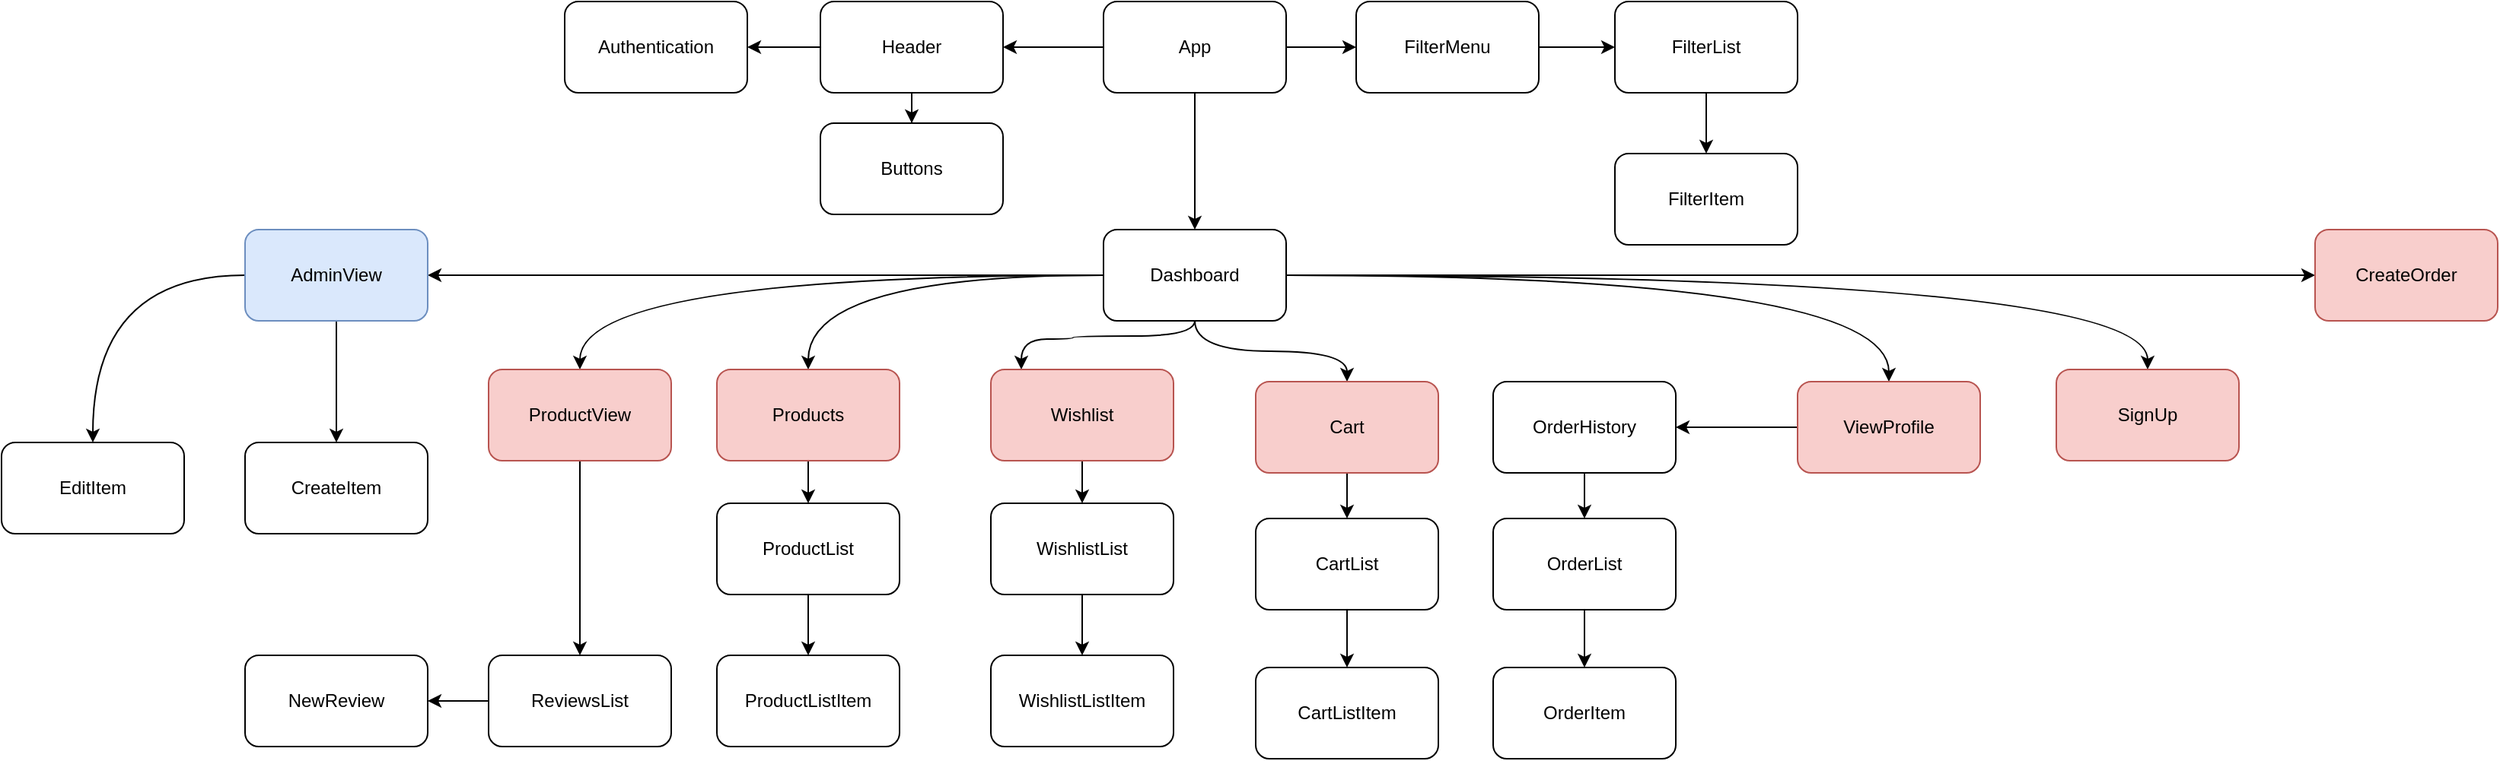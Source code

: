<mxfile version="24.0.7" type="github">
  <diagram name="Page-1" id="B4nKlDGkZMESR9lPHz7n">
    <mxGraphModel dx="2150" dy="743" grid="1" gridSize="10" guides="1" tooltips="1" connect="1" arrows="1" fold="1" page="1" pageScale="1" pageWidth="827" pageHeight="1169" math="0" shadow="0">
      <root>
        <mxCell id="0" />
        <mxCell id="1" parent="0" />
        <mxCell id="bfhCLQw2ZLlvQpr9e-nP-5" style="edgeStyle=orthogonalEdgeStyle;rounded=0;orthogonalLoop=1;jettySize=auto;html=1;curved=1;" parent="1" source="bfhCLQw2ZLlvQpr9e-nP-1" target="bfhCLQw2ZLlvQpr9e-nP-2" edge="1">
          <mxGeometry relative="1" as="geometry" />
        </mxCell>
        <mxCell id="bfhCLQw2ZLlvQpr9e-nP-6" style="edgeStyle=orthogonalEdgeStyle;rounded=0;orthogonalLoop=1;jettySize=auto;html=1;curved=1;" parent="1" source="bfhCLQw2ZLlvQpr9e-nP-1" target="bfhCLQw2ZLlvQpr9e-nP-3" edge="1">
          <mxGeometry relative="1" as="geometry" />
        </mxCell>
        <mxCell id="bfhCLQw2ZLlvQpr9e-nP-7" style="edgeStyle=orthogonalEdgeStyle;rounded=0;orthogonalLoop=1;jettySize=auto;html=1;curved=1;" parent="1" source="bfhCLQw2ZLlvQpr9e-nP-1" target="bfhCLQw2ZLlvQpr9e-nP-4" edge="1">
          <mxGeometry relative="1" as="geometry" />
        </mxCell>
        <mxCell id="bfhCLQw2ZLlvQpr9e-nP-1" value="App" style="rounded=1;whiteSpace=wrap;html=1;" parent="1" vertex="1">
          <mxGeometry x="354" y="30" width="120" height="60" as="geometry" />
        </mxCell>
        <mxCell id="bfhCLQw2ZLlvQpr9e-nP-38" value="" style="edgeStyle=orthogonalEdgeStyle;rounded=0;orthogonalLoop=1;jettySize=auto;html=1;" parent="1" source="bfhCLQw2ZLlvQpr9e-nP-2" target="bfhCLQw2ZLlvQpr9e-nP-37" edge="1">
          <mxGeometry relative="1" as="geometry" />
        </mxCell>
        <mxCell id="bfhCLQw2ZLlvQpr9e-nP-68" value="" style="edgeStyle=orthogonalEdgeStyle;rounded=0;orthogonalLoop=1;jettySize=auto;html=1;" parent="1" source="bfhCLQw2ZLlvQpr9e-nP-2" target="bfhCLQw2ZLlvQpr9e-nP-67" edge="1">
          <mxGeometry relative="1" as="geometry" />
        </mxCell>
        <mxCell id="bfhCLQw2ZLlvQpr9e-nP-2" value="Header" style="rounded=1;whiteSpace=wrap;html=1;" parent="1" vertex="1">
          <mxGeometry x="168" y="30" width="120" height="60" as="geometry" />
        </mxCell>
        <mxCell id="bfhCLQw2ZLlvQpr9e-nP-17" style="edgeStyle=orthogonalEdgeStyle;rounded=0;orthogonalLoop=1;jettySize=auto;html=1;curved=1;" parent="1" source="bfhCLQw2ZLlvQpr9e-nP-3" target="bfhCLQw2ZLlvQpr9e-nP-8" edge="1">
          <mxGeometry relative="1" as="geometry" />
        </mxCell>
        <mxCell id="bfhCLQw2ZLlvQpr9e-nP-30" style="edgeStyle=orthogonalEdgeStyle;rounded=0;orthogonalLoop=1;jettySize=auto;html=1;curved=1;" parent="1" source="bfhCLQw2ZLlvQpr9e-nP-3" target="bfhCLQw2ZLlvQpr9e-nP-9" edge="1">
          <mxGeometry relative="1" as="geometry" />
        </mxCell>
        <mxCell id="bfhCLQw2ZLlvQpr9e-nP-31" style="edgeStyle=orthogonalEdgeStyle;rounded=0;orthogonalLoop=1;jettySize=auto;html=1;curved=1;" parent="1" source="bfhCLQw2ZLlvQpr9e-nP-3" target="bfhCLQw2ZLlvQpr9e-nP-10" edge="1">
          <mxGeometry relative="1" as="geometry">
            <Array as="points">
              <mxPoint x="414" y="250" />
              <mxPoint x="334" y="250" />
              <mxPoint x="334" y="252" />
              <mxPoint x="300" y="252" />
            </Array>
          </mxGeometry>
        </mxCell>
        <mxCell id="bfhCLQw2ZLlvQpr9e-nP-32" style="edgeStyle=orthogonalEdgeStyle;rounded=0;orthogonalLoop=1;jettySize=auto;html=1;curved=1;" parent="1" source="bfhCLQw2ZLlvQpr9e-nP-3" target="bfhCLQw2ZLlvQpr9e-nP-11" edge="1">
          <mxGeometry relative="1" as="geometry" />
        </mxCell>
        <mxCell id="bfhCLQw2ZLlvQpr9e-nP-36" value="" style="edgeStyle=orthogonalEdgeStyle;rounded=0;orthogonalLoop=1;jettySize=auto;html=1;curved=1;" parent="1" source="bfhCLQw2ZLlvQpr9e-nP-3" target="bfhCLQw2ZLlvQpr9e-nP-35" edge="1">
          <mxGeometry relative="1" as="geometry" />
        </mxCell>
        <mxCell id="bfhCLQw2ZLlvQpr9e-nP-49" value="" style="edgeStyle=orthogonalEdgeStyle;rounded=0;orthogonalLoop=1;jettySize=auto;html=1;curved=1;" parent="1" source="bfhCLQw2ZLlvQpr9e-nP-3" target="bfhCLQw2ZLlvQpr9e-nP-48" edge="1">
          <mxGeometry relative="1" as="geometry" />
        </mxCell>
        <mxCell id="bfhCLQw2ZLlvQpr9e-nP-57" value="" style="edgeStyle=orthogonalEdgeStyle;rounded=0;orthogonalLoop=1;jettySize=auto;html=1;" parent="1" source="bfhCLQw2ZLlvQpr9e-nP-3" target="bfhCLQw2ZLlvQpr9e-nP-56" edge="1">
          <mxGeometry relative="1" as="geometry" />
        </mxCell>
        <mxCell id="mMun1wEnIMSAJVNBasqb-2" style="edgeStyle=orthogonalEdgeStyle;rounded=0;orthogonalLoop=1;jettySize=auto;html=1;entryX=0.5;entryY=0;entryDx=0;entryDy=0;curved=1;" edge="1" parent="1" source="bfhCLQw2ZLlvQpr9e-nP-3" target="mMun1wEnIMSAJVNBasqb-1">
          <mxGeometry relative="1" as="geometry" />
        </mxCell>
        <mxCell id="bfhCLQw2ZLlvQpr9e-nP-3" value="Dashboard" style="rounded=1;whiteSpace=wrap;html=1;" parent="1" vertex="1">
          <mxGeometry x="354" y="180" width="120" height="60" as="geometry" />
        </mxCell>
        <mxCell id="bfhCLQw2ZLlvQpr9e-nP-14" style="edgeStyle=orthogonalEdgeStyle;rounded=0;orthogonalLoop=1;jettySize=auto;html=1;" parent="1" source="bfhCLQw2ZLlvQpr9e-nP-4" target="bfhCLQw2ZLlvQpr9e-nP-13" edge="1">
          <mxGeometry relative="1" as="geometry" />
        </mxCell>
        <mxCell id="bfhCLQw2ZLlvQpr9e-nP-4" value="FilterMenu" style="rounded=1;whiteSpace=wrap;html=1;" parent="1" vertex="1">
          <mxGeometry x="520" y="30" width="120" height="60" as="geometry" />
        </mxCell>
        <mxCell id="bfhCLQw2ZLlvQpr9e-nP-43" value="" style="edgeStyle=orthogonalEdgeStyle;rounded=0;orthogonalLoop=1;jettySize=auto;html=1;" parent="1" source="bfhCLQw2ZLlvQpr9e-nP-8" target="bfhCLQw2ZLlvQpr9e-nP-42" edge="1">
          <mxGeometry relative="1" as="geometry" />
        </mxCell>
        <mxCell id="bfhCLQw2ZLlvQpr9e-nP-8" value="ViewProfile" style="rounded=1;whiteSpace=wrap;html=1;fillColor=#f8cecc;strokeColor=#b85450;" parent="1" vertex="1">
          <mxGeometry x="810" y="280" width="120" height="60" as="geometry" />
        </mxCell>
        <mxCell id="bfhCLQw2ZLlvQpr9e-nP-59" value="" style="edgeStyle=orthogonalEdgeStyle;rounded=0;orthogonalLoop=1;jettySize=auto;html=1;" parent="1" source="bfhCLQw2ZLlvQpr9e-nP-9" target="bfhCLQw2ZLlvQpr9e-nP-58" edge="1">
          <mxGeometry relative="1" as="geometry" />
        </mxCell>
        <mxCell id="bfhCLQw2ZLlvQpr9e-nP-9" value="Products" style="rounded=1;whiteSpace=wrap;html=1;fillColor=#f8cecc;strokeColor=#b85450;" parent="1" vertex="1">
          <mxGeometry x="100" y="272" width="120" height="60" as="geometry" />
        </mxCell>
        <mxCell id="bfhCLQw2ZLlvQpr9e-nP-61" value="" style="edgeStyle=orthogonalEdgeStyle;rounded=0;orthogonalLoop=1;jettySize=auto;html=1;" parent="1" source="bfhCLQw2ZLlvQpr9e-nP-10" target="bfhCLQw2ZLlvQpr9e-nP-60" edge="1">
          <mxGeometry relative="1" as="geometry" />
        </mxCell>
        <mxCell id="bfhCLQw2ZLlvQpr9e-nP-10" value="Wishlist" style="rounded=1;whiteSpace=wrap;html=1;fillColor=#f8cecc;strokeColor=#b85450;" parent="1" vertex="1">
          <mxGeometry x="280" y="272" width="120" height="60" as="geometry" />
        </mxCell>
        <mxCell id="bfhCLQw2ZLlvQpr9e-nP-63" value="" style="edgeStyle=orthogonalEdgeStyle;rounded=0;orthogonalLoop=1;jettySize=auto;html=1;" parent="1" source="bfhCLQw2ZLlvQpr9e-nP-11" target="bfhCLQw2ZLlvQpr9e-nP-62" edge="1">
          <mxGeometry relative="1" as="geometry" />
        </mxCell>
        <mxCell id="bfhCLQw2ZLlvQpr9e-nP-11" value="Cart" style="rounded=1;whiteSpace=wrap;html=1;fillColor=#f8cecc;strokeColor=#b85450;" parent="1" vertex="1">
          <mxGeometry x="454" y="280" width="120" height="60" as="geometry" />
        </mxCell>
        <mxCell id="bfhCLQw2ZLlvQpr9e-nP-21" value="" style="edgeStyle=orthogonalEdgeStyle;rounded=0;orthogonalLoop=1;jettySize=auto;html=1;" parent="1" source="bfhCLQw2ZLlvQpr9e-nP-13" target="bfhCLQw2ZLlvQpr9e-nP-20" edge="1">
          <mxGeometry relative="1" as="geometry" />
        </mxCell>
        <mxCell id="bfhCLQw2ZLlvQpr9e-nP-13" value="FilterList" style="rounded=1;whiteSpace=wrap;html=1;" parent="1" vertex="1">
          <mxGeometry x="690" y="30" width="120" height="60" as="geometry" />
        </mxCell>
        <mxCell id="bfhCLQw2ZLlvQpr9e-nP-15" value="ProductListItem" style="rounded=1;whiteSpace=wrap;html=1;" parent="1" vertex="1">
          <mxGeometry x="100" y="460" width="120" height="60" as="geometry" />
        </mxCell>
        <mxCell id="bfhCLQw2ZLlvQpr9e-nP-16" value="WishlistListItem" style="rounded=1;whiteSpace=wrap;html=1;" parent="1" vertex="1">
          <mxGeometry x="280" y="460" width="120" height="60" as="geometry" />
        </mxCell>
        <mxCell id="bfhCLQw2ZLlvQpr9e-nP-20" value="FilterItem" style="whiteSpace=wrap;html=1;rounded=1;" parent="1" vertex="1">
          <mxGeometry x="690" y="130" width="120" height="60" as="geometry" />
        </mxCell>
        <mxCell id="bfhCLQw2ZLlvQpr9e-nP-22" value="CartListItem" style="whiteSpace=wrap;html=1;rounded=1;" parent="1" vertex="1">
          <mxGeometry x="454" y="468" width="120" height="60" as="geometry" />
        </mxCell>
        <mxCell id="bfhCLQw2ZLlvQpr9e-nP-35" value="SignUp" style="whiteSpace=wrap;html=1;rounded=1;fillColor=#f8cecc;strokeColor=#b85450;" parent="1" vertex="1">
          <mxGeometry x="980" y="272" width="120" height="60" as="geometry" />
        </mxCell>
        <mxCell id="bfhCLQw2ZLlvQpr9e-nP-37" value="Authentication" style="whiteSpace=wrap;html=1;rounded=1;" parent="1" vertex="1">
          <mxGeometry y="30" width="120" height="60" as="geometry" />
        </mxCell>
        <mxCell id="bfhCLQw2ZLlvQpr9e-nP-45" value="" style="edgeStyle=orthogonalEdgeStyle;rounded=0;orthogonalLoop=1;jettySize=auto;html=1;" parent="1" source="bfhCLQw2ZLlvQpr9e-nP-42" target="bfhCLQw2ZLlvQpr9e-nP-44" edge="1">
          <mxGeometry relative="1" as="geometry" />
        </mxCell>
        <mxCell id="bfhCLQw2ZLlvQpr9e-nP-42" value="OrderHistory" style="whiteSpace=wrap;html=1;rounded=1;" parent="1" vertex="1">
          <mxGeometry x="610" y="280" width="120" height="60" as="geometry" />
        </mxCell>
        <mxCell id="bfhCLQw2ZLlvQpr9e-nP-47" value="" style="edgeStyle=orthogonalEdgeStyle;rounded=0;orthogonalLoop=1;jettySize=auto;html=1;" parent="1" source="bfhCLQw2ZLlvQpr9e-nP-44" target="bfhCLQw2ZLlvQpr9e-nP-46" edge="1">
          <mxGeometry relative="1" as="geometry" />
        </mxCell>
        <mxCell id="bfhCLQw2ZLlvQpr9e-nP-44" value="OrderList" style="whiteSpace=wrap;html=1;rounded=1;" parent="1" vertex="1">
          <mxGeometry x="610" y="370" width="120" height="60" as="geometry" />
        </mxCell>
        <mxCell id="bfhCLQw2ZLlvQpr9e-nP-46" value="OrderItem" style="whiteSpace=wrap;html=1;rounded=1;" parent="1" vertex="1">
          <mxGeometry x="610" y="468" width="120" height="60" as="geometry" />
        </mxCell>
        <mxCell id="bfhCLQw2ZLlvQpr9e-nP-51" value="" style="edgeStyle=orthogonalEdgeStyle;rounded=0;orthogonalLoop=1;jettySize=auto;html=1;" parent="1" source="bfhCLQw2ZLlvQpr9e-nP-48" target="bfhCLQw2ZLlvQpr9e-nP-50" edge="1">
          <mxGeometry relative="1" as="geometry" />
        </mxCell>
        <mxCell id="bfhCLQw2ZLlvQpr9e-nP-53" value="" style="edgeStyle=orthogonalEdgeStyle;rounded=0;orthogonalLoop=1;jettySize=auto;html=1;curved=1;" parent="1" source="bfhCLQw2ZLlvQpr9e-nP-48" target="bfhCLQw2ZLlvQpr9e-nP-52" edge="1">
          <mxGeometry relative="1" as="geometry" />
        </mxCell>
        <mxCell id="bfhCLQw2ZLlvQpr9e-nP-48" value="AdminView" style="whiteSpace=wrap;html=1;rounded=1;fillColor=#dae8fc;strokeColor=#6c8ebf;" parent="1" vertex="1">
          <mxGeometry x="-210" y="180" width="120" height="60" as="geometry" />
        </mxCell>
        <mxCell id="bfhCLQw2ZLlvQpr9e-nP-50" value="CreateItem" style="whiteSpace=wrap;html=1;rounded=1;" parent="1" vertex="1">
          <mxGeometry x="-210" y="320" width="120" height="60" as="geometry" />
        </mxCell>
        <mxCell id="bfhCLQw2ZLlvQpr9e-nP-52" value="EditItem" style="whiteSpace=wrap;html=1;rounded=1;" parent="1" vertex="1">
          <mxGeometry x="-370" y="320" width="120" height="60" as="geometry" />
        </mxCell>
        <mxCell id="bfhCLQw2ZLlvQpr9e-nP-56" value="CreateOrder" style="whiteSpace=wrap;html=1;rounded=1;fillColor=#f8cecc;strokeColor=#b85450;" parent="1" vertex="1">
          <mxGeometry x="1150" y="180" width="120" height="60" as="geometry" />
        </mxCell>
        <mxCell id="bfhCLQw2ZLlvQpr9e-nP-64" style="edgeStyle=orthogonalEdgeStyle;rounded=0;orthogonalLoop=1;jettySize=auto;html=1;" parent="1" source="bfhCLQw2ZLlvQpr9e-nP-58" target="bfhCLQw2ZLlvQpr9e-nP-15" edge="1">
          <mxGeometry relative="1" as="geometry" />
        </mxCell>
        <mxCell id="bfhCLQw2ZLlvQpr9e-nP-58" value="ProductList" style="whiteSpace=wrap;html=1;rounded=1;" parent="1" vertex="1">
          <mxGeometry x="100" y="360" width="120" height="60" as="geometry" />
        </mxCell>
        <mxCell id="bfhCLQw2ZLlvQpr9e-nP-65" style="edgeStyle=orthogonalEdgeStyle;rounded=0;orthogonalLoop=1;jettySize=auto;html=1;" parent="1" source="bfhCLQw2ZLlvQpr9e-nP-60" target="bfhCLQw2ZLlvQpr9e-nP-16" edge="1">
          <mxGeometry relative="1" as="geometry" />
        </mxCell>
        <mxCell id="bfhCLQw2ZLlvQpr9e-nP-60" value="WishlistList" style="whiteSpace=wrap;html=1;rounded=1;" parent="1" vertex="1">
          <mxGeometry x="280" y="360" width="120" height="60" as="geometry" />
        </mxCell>
        <mxCell id="bfhCLQw2ZLlvQpr9e-nP-66" style="edgeStyle=orthogonalEdgeStyle;rounded=0;orthogonalLoop=1;jettySize=auto;html=1;" parent="1" source="bfhCLQw2ZLlvQpr9e-nP-62" target="bfhCLQw2ZLlvQpr9e-nP-22" edge="1">
          <mxGeometry relative="1" as="geometry" />
        </mxCell>
        <mxCell id="bfhCLQw2ZLlvQpr9e-nP-62" value="CartList" style="whiteSpace=wrap;html=1;rounded=1;" parent="1" vertex="1">
          <mxGeometry x="454" y="370" width="120" height="60" as="geometry" />
        </mxCell>
        <mxCell id="bfhCLQw2ZLlvQpr9e-nP-67" value="Buttons" style="whiteSpace=wrap;html=1;rounded=1;" parent="1" vertex="1">
          <mxGeometry x="168" y="110" width="120" height="60" as="geometry" />
        </mxCell>
        <mxCell id="mMun1wEnIMSAJVNBasqb-9" style="edgeStyle=orthogonalEdgeStyle;rounded=0;orthogonalLoop=1;jettySize=auto;html=1;entryX=0.5;entryY=0;entryDx=0;entryDy=0;" edge="1" parent="1" source="mMun1wEnIMSAJVNBasqb-1" target="mMun1wEnIMSAJVNBasqb-3">
          <mxGeometry relative="1" as="geometry" />
        </mxCell>
        <mxCell id="mMun1wEnIMSAJVNBasqb-1" value="ProductView" style="rounded=1;whiteSpace=wrap;html=1;fillColor=#f8cecc;strokeColor=#b85450;" vertex="1" parent="1">
          <mxGeometry x="-50" y="272" width="120" height="60" as="geometry" />
        </mxCell>
        <mxCell id="mMun1wEnIMSAJVNBasqb-8" style="edgeStyle=orthogonalEdgeStyle;rounded=0;orthogonalLoop=1;jettySize=auto;html=1;entryX=1;entryY=0.5;entryDx=0;entryDy=0;" edge="1" parent="1" source="mMun1wEnIMSAJVNBasqb-3" target="mMun1wEnIMSAJVNBasqb-7">
          <mxGeometry relative="1" as="geometry" />
        </mxCell>
        <mxCell id="mMun1wEnIMSAJVNBasqb-3" value="ReviewsList" style="rounded=1;whiteSpace=wrap;html=1;" vertex="1" parent="1">
          <mxGeometry x="-50" y="460" width="120" height="60" as="geometry" />
        </mxCell>
        <mxCell id="mMun1wEnIMSAJVNBasqb-7" value="NewReview" style="rounded=1;whiteSpace=wrap;html=1;" vertex="1" parent="1">
          <mxGeometry x="-210" y="460" width="120" height="60" as="geometry" />
        </mxCell>
      </root>
    </mxGraphModel>
  </diagram>
</mxfile>
